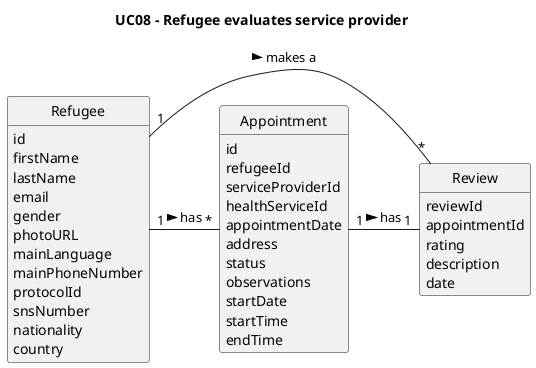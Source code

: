 @startuml
skinparam monochrome true
skinparam packageStyle rectangle
skinparam shadowing false

skinparam classAttributeIconSize 0

hide circle
hide methods

title UC08 - Refugee evaluates service provider

class Refugee {
    id
    firstName
    lastName
    email
    gender
    photoURL
    mainLanguage
    mainPhoneNumber
    protocolId
    snsNumber
    nationality
    country
}

class Review {
    reviewId
    appointmentId
    rating
    description
    date
}

class Appointment{
    id
    refugeeId
    serviceProviderId
    healthServiceId
    appointmentDate
    address
    status
    observations
    startDate
    startTime
    endTime
}

Refugee "1   " - "   *" Review : makes a >
Refugee "1   " - "   *" Appointment : has >
Appointment "1   " - "   1" Review : has >



@enduml